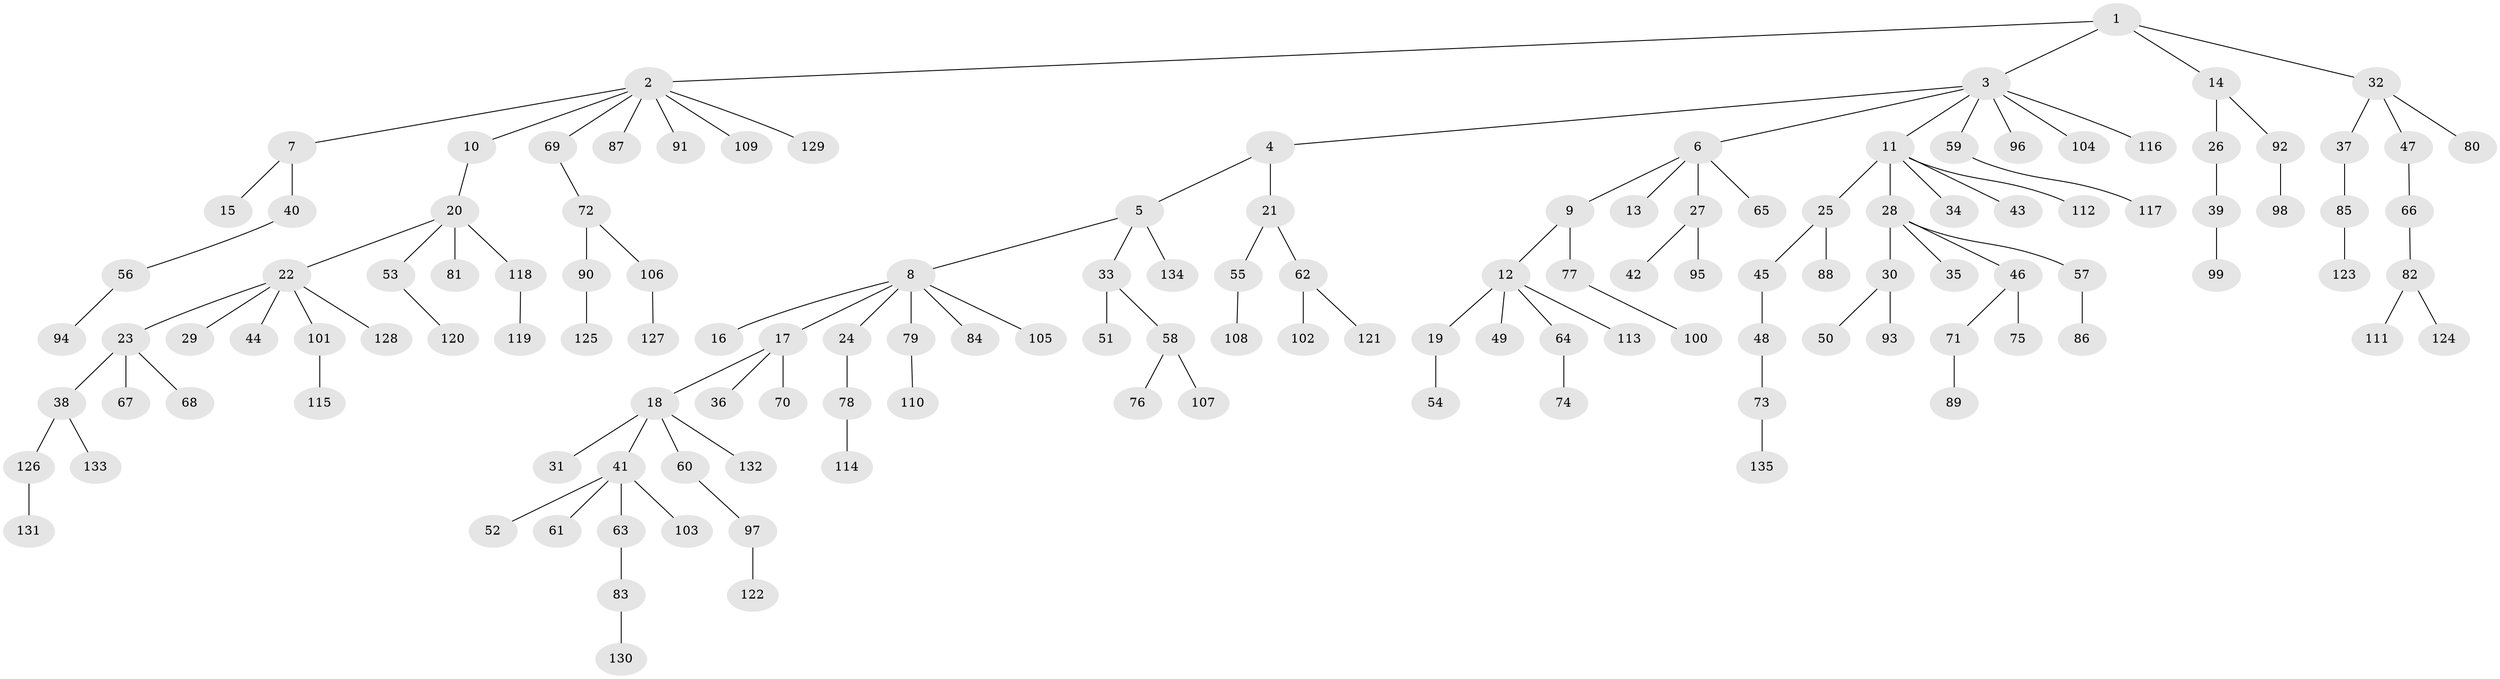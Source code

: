 // coarse degree distribution, {4: 0.042105263157894736, 7: 0.021052631578947368, 3: 0.09473684210526316, 9: 0.010526315789473684, 2: 0.18947368421052632, 5: 0.05263157894736842, 1: 0.5789473684210527, 6: 0.010526315789473684}
// Generated by graph-tools (version 1.1) at 2025/52/02/27/25 19:52:13]
// undirected, 135 vertices, 134 edges
graph export_dot {
graph [start="1"]
  node [color=gray90,style=filled];
  1;
  2;
  3;
  4;
  5;
  6;
  7;
  8;
  9;
  10;
  11;
  12;
  13;
  14;
  15;
  16;
  17;
  18;
  19;
  20;
  21;
  22;
  23;
  24;
  25;
  26;
  27;
  28;
  29;
  30;
  31;
  32;
  33;
  34;
  35;
  36;
  37;
  38;
  39;
  40;
  41;
  42;
  43;
  44;
  45;
  46;
  47;
  48;
  49;
  50;
  51;
  52;
  53;
  54;
  55;
  56;
  57;
  58;
  59;
  60;
  61;
  62;
  63;
  64;
  65;
  66;
  67;
  68;
  69;
  70;
  71;
  72;
  73;
  74;
  75;
  76;
  77;
  78;
  79;
  80;
  81;
  82;
  83;
  84;
  85;
  86;
  87;
  88;
  89;
  90;
  91;
  92;
  93;
  94;
  95;
  96;
  97;
  98;
  99;
  100;
  101;
  102;
  103;
  104;
  105;
  106;
  107;
  108;
  109;
  110;
  111;
  112;
  113;
  114;
  115;
  116;
  117;
  118;
  119;
  120;
  121;
  122;
  123;
  124;
  125;
  126;
  127;
  128;
  129;
  130;
  131;
  132;
  133;
  134;
  135;
  1 -- 2;
  1 -- 3;
  1 -- 14;
  1 -- 32;
  2 -- 7;
  2 -- 10;
  2 -- 69;
  2 -- 87;
  2 -- 91;
  2 -- 109;
  2 -- 129;
  3 -- 4;
  3 -- 6;
  3 -- 11;
  3 -- 59;
  3 -- 96;
  3 -- 104;
  3 -- 116;
  4 -- 5;
  4 -- 21;
  5 -- 8;
  5 -- 33;
  5 -- 134;
  6 -- 9;
  6 -- 13;
  6 -- 27;
  6 -- 65;
  7 -- 15;
  7 -- 40;
  8 -- 16;
  8 -- 17;
  8 -- 24;
  8 -- 79;
  8 -- 84;
  8 -- 105;
  9 -- 12;
  9 -- 77;
  10 -- 20;
  11 -- 25;
  11 -- 28;
  11 -- 34;
  11 -- 43;
  11 -- 112;
  12 -- 19;
  12 -- 49;
  12 -- 64;
  12 -- 113;
  14 -- 26;
  14 -- 92;
  17 -- 18;
  17 -- 36;
  17 -- 70;
  18 -- 31;
  18 -- 41;
  18 -- 60;
  18 -- 132;
  19 -- 54;
  20 -- 22;
  20 -- 53;
  20 -- 81;
  20 -- 118;
  21 -- 55;
  21 -- 62;
  22 -- 23;
  22 -- 29;
  22 -- 44;
  22 -- 101;
  22 -- 128;
  23 -- 38;
  23 -- 67;
  23 -- 68;
  24 -- 78;
  25 -- 45;
  25 -- 88;
  26 -- 39;
  27 -- 42;
  27 -- 95;
  28 -- 30;
  28 -- 35;
  28 -- 46;
  28 -- 57;
  30 -- 50;
  30 -- 93;
  32 -- 37;
  32 -- 47;
  32 -- 80;
  33 -- 51;
  33 -- 58;
  37 -- 85;
  38 -- 126;
  38 -- 133;
  39 -- 99;
  40 -- 56;
  41 -- 52;
  41 -- 61;
  41 -- 63;
  41 -- 103;
  45 -- 48;
  46 -- 71;
  46 -- 75;
  47 -- 66;
  48 -- 73;
  53 -- 120;
  55 -- 108;
  56 -- 94;
  57 -- 86;
  58 -- 76;
  58 -- 107;
  59 -- 117;
  60 -- 97;
  62 -- 102;
  62 -- 121;
  63 -- 83;
  64 -- 74;
  66 -- 82;
  69 -- 72;
  71 -- 89;
  72 -- 90;
  72 -- 106;
  73 -- 135;
  77 -- 100;
  78 -- 114;
  79 -- 110;
  82 -- 111;
  82 -- 124;
  83 -- 130;
  85 -- 123;
  90 -- 125;
  92 -- 98;
  97 -- 122;
  101 -- 115;
  106 -- 127;
  118 -- 119;
  126 -- 131;
}
